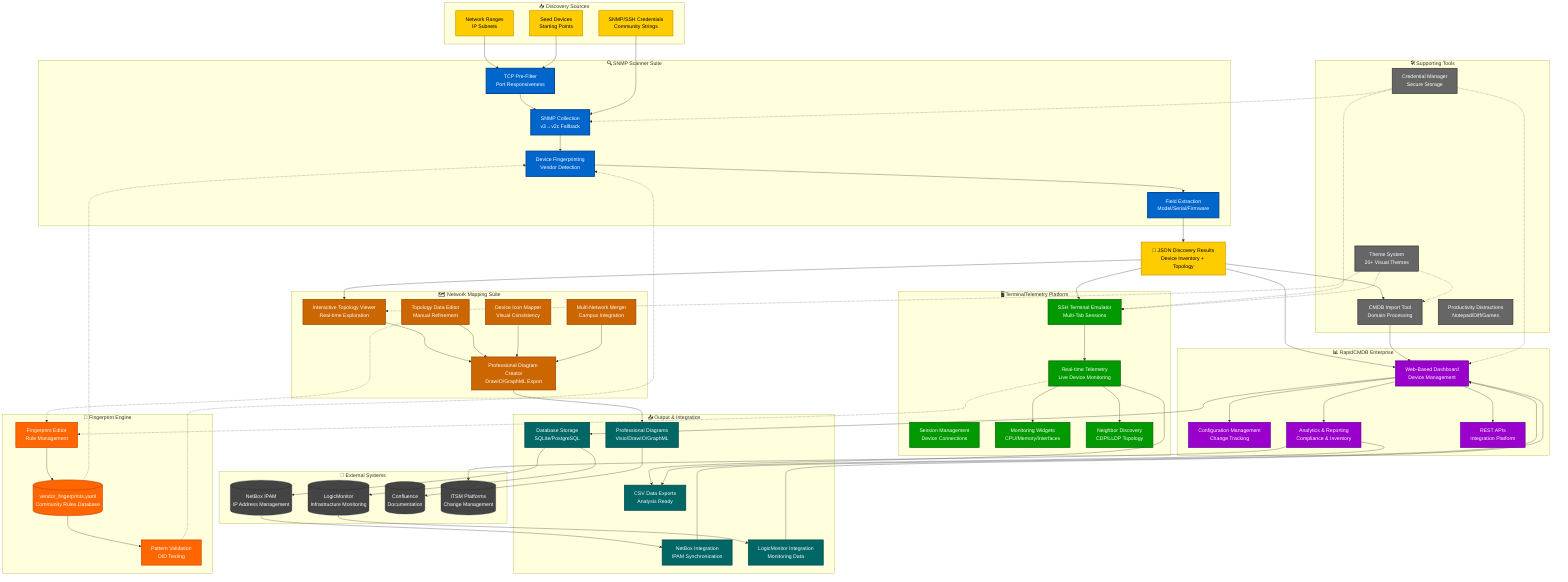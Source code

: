 graph TB
   %% Input Sources
   subgraph "📥 Discovery Sources"
       Networks[Network Ranges<br/>IP Subnets]
       Creds[SNMP/SSH Credentials<br/>Community Strings]
       Seeds[Seed Devices<br/>Starting Points]
   end

   %% Core Scanner Suite
   subgraph "🔍 SNMP Scanner Suite"
       TCPCheck[TCP Pre-Filter<br/>Port Responsiveness]
       SNMPScan[SNMP Collection<br/>v3→v2c Fallback]
       Fingerprint[Device Fingerprinting<br/>Vendor Detection]
       FieldExtract[Field Extraction<br/>Model/Serial/Firmware]

       TCPCheck --> SNMPScan
       SNMPScan --> Fingerprint
       Fingerprint --> FieldExtract
   end

   %% Fingerprint Management
   subgraph "🎯 Fingerprint Engine"
       FingerprintDB[(vendor_fingerprints.yaml<br/>Community Rules Database)]
       FingerprintEditor[Fingerprint Editor<br/>Rule Management]
       ValidationEngine[Pattern Validation<br/>OID Testing]

       FingerprintEditor --> FingerprintDB
       FingerprintDB --> ValidationEngine
   end

   %% Discovery Results
   ScanResults[📄 JSON Discovery Results<br/>Device Inventory + Topology]

   %% Primary Applications
   subgraph "🖥️ TerminalTelemetry Platform"
       direction TB

       %% SSH Terminal
       SSHTerminal[SSH Terminal Emulator<br/>Multi-Tab Sessions]
       SessionMgmt[Session Management<br/>Device Connections]

       %% Real-time Telemetry
       TelemetryDash[Real-time Telemetry<br/>Live Device Monitoring]
       Widgets[Monitoring Widgets<br/>CPU/Memory/Interfaces]
       NeighborDisc[Neighbor Discovery<br/>CDP/LLDP Topology]

       %% Integration
       SSHTerminal --> TelemetryDash
       TelemetryDash --> Widgets
       TelemetryDash --> NeighborDisc
   end

   %% Network Mapping Suite
   subgraph "🗺️ Network Mapping Suite"
       direction TB
       TopologyViewer[Interactive Topology Viewer<br/>Real-time Exploration]
       MapEnhancer[Professional Diagram Creator<br/>DrawIO/GraphML Export]
       MapEditor[Topology Data Editor<br/>Manual Refinement]
       IconEditor[Device Icon Mapper<br/>Visual Consistency]
       MapMerger[Multi-Network Merger<br/>Campus Integration]

       TopologyViewer --> MapEnhancer
       MapEditor --> MapEnhancer
       IconEditor --> MapEnhancer
       MapMerger --> MapEnhancer
   end

   %% Enterprise CMDB
   subgraph "📊 RapidCMDB Enterprise"
       direction TB
       WebDashboard[Web-Based Dashboard<br/>Device Management]
       ConfigMgmt[Configuration Management<br/>Change Tracking]
       Reports[Analytics & Reporting<br/>Compliance & Inventory]
       APIEndpoints[REST APIs<br/>Integration Platform]

       WebDashboard --> ConfigMgmt
       WebDashboard --> Reports
       WebDashboard --> APIEndpoints
   end

   %% Supporting Tools
   subgraph "🛠️ Supporting Tools"
       direction TB
       CMDBImport[CMDB Import Tool<br/>Domain Processing]
       CredManager[Credential Manager<br/>Secure Storage]
       ThemeSystem[Theme System<br/>20+ Visual Themes]
       GamesSuite[Productivity Distractions<br/>Notepad/Diff/Games]
   end

   %% Output Formats
   subgraph "📤 Output & Integration"
       ProfDiagrams[Professional Diagrams<br/>Visio/DrawIO/GraphML]
       CSVExports[CSV Data Exports<br/>Analysis Ready]
       DatabaseOutput[Database Storage<br/>SQLite/PostgreSQL]
       NetBoxSync[NetBox Integration<br/>IPAM Synchronization]
       LMSync[LogicMonitor Integration<br/>Monitoring Data]
   end

   %% External Integrations
   subgraph "🔗 External Systems"
       NetBox[(NetBox IPAM<br/>IP Address Management)]
       LogicMonitor[(LogicMonitor<br/>Infrastructure Monitoring)]
       Confluence[(Confluence<br/>Documentation)]
       ITSM[(ITSM Platforms<br/>Change Management)]
   end

   %% Connections - Discovery Flow
   Networks --> TCPCheck
   Creds --> SNMPScan
   Seeds --> TCPCheck

   FieldExtract --> ScanResults
   FingerprintDB -.-> Fingerprint

   %% Core Platform Integration
   ScanResults --> SSHTerminal
   ScanResults --> TopologyViewer
   ScanResults --> WebDashboard

   %% Supporting Tools Integration
   ScanResults --> CMDBImport
   CMDBImport --> WebDashboard

   CredManager -.-> SNMPScan
   CredManager -.-> SSHTerminal
   CredManager -.-> WebDashboard

   ThemeSystem -.-> SSHTerminal
   ThemeSystem -.-> TopologyViewer
   ThemeSystem -.-> CMDBImport

   %% Output Generation
   TelemetryDash --> CSVExports
   MapEnhancer --> ProfDiagrams
   WebDashboard --> DatabaseOutput
   Reports --> CSVExports

   %% External Integrations
   DatabaseOutput --> NetBox
   DatabaseOutput --> LogicMonitor
   ProfDiagrams --> Confluence
   Reports --> ITSM

   NetBox --> NetBoxSync
   LogicMonitor --> LMSync
   NetBoxSync --> WebDashboard
   LMSync --> WebDashboard

   %% Feedback Loops
   TelemetryDash -.-> FingerprintEditor
   MapEditor -.-> FingerprintEditor
   ValidationEngine -.-> Fingerprint

   %% Styling
   classDef scanner fill:#0066cc,stroke:#004499,stroke-width:3px,color:#fff
   classDef terminal fill:#009900,stroke:#006600,stroke-width:2px,color:#fff
   classDef mapping fill:#cc6600,stroke:#994400,stroke-width:2px,color:#fff
   classDef cmdb fill:#9900cc,stroke:#660099,stroke-width:2px,color:#fff
   classDef fingerprint fill:#ff6600,stroke:#cc4400,stroke-width:2px,color:#fff
   classDef tools fill:#666666,stroke:#333333,stroke-width:2px,color:#fff
   classDef output fill:#006666,stroke:#004444,stroke-width:2px,color:#fff
   classDef external fill:#444444,stroke:#222222,stroke-width:1px,color:#fff
   classDef data fill:#ffcc00,stroke:#cc9900,stroke-width:2px,color:#000

   class TCPCheck,SNMPScan,Fingerprint,FieldExtract scanner
   class SSHTerminal,TelemetryDash,Widgets,NeighborDisc,SessionMgmt terminal
   class TopologyViewer,MapEnhancer,MapEditor,IconEditor,MapMerger mapping
   class WebDashboard,ConfigMgmt,Reports,APIEndpoints cmdb
   class FingerprintDB,FingerprintEditor,ValidationEngine fingerprint
   class CMDBImport,CredManager,ThemeSystem,GamesSuite tools
   class ProfDiagrams,CSVExports,DatabaseOutput,NetBoxSync,LMSync output
   class NetBox,LogicMonitor,Confluence,ITSM external
   class ScanResults,Networks,Creds,Seeds data